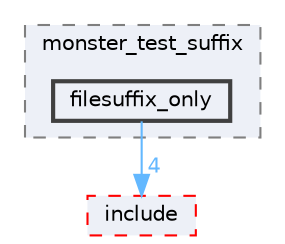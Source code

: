 digraph "flatbuffers/tests/monster_test_suffix/filesuffix_only"
{
 // LATEX_PDF_SIZE
  bgcolor="transparent";
  edge [fontname=Helvetica,fontsize=10,labelfontname=Helvetica,labelfontsize=10];
  node [fontname=Helvetica,fontsize=10,shape=box,height=0.2,width=0.4];
  compound=true
  subgraph clusterdir_f4c6f4e04f580bd4e132182ff0066ad2 {
    graph [ bgcolor="#edf0f7", pencolor="grey50", label="monster_test_suffix", fontname=Helvetica,fontsize=10 style="filled,dashed", URL="dir_f4c6f4e04f580bd4e132182ff0066ad2.html",tooltip=""]
  dir_634452b608b5765723a1a16b335c804c [label="filesuffix_only", fillcolor="#edf0f7", color="grey25", style="filled,bold", URL="dir_634452b608b5765723a1a16b335c804c.html",tooltip=""];
  }
  dir_1070400e4fc31576c7133789377210a4 [label="include", fillcolor="#edf0f7", color="red", style="filled,dashed", URL="dir_1070400e4fc31576c7133789377210a4.html",tooltip=""];
  dir_634452b608b5765723a1a16b335c804c->dir_1070400e4fc31576c7133789377210a4 [headlabel="4", labeldistance=1.5 headhref="dir_000057_000117.html" href="dir_000057_000117.html" color="steelblue1" fontcolor="steelblue1"];
}

